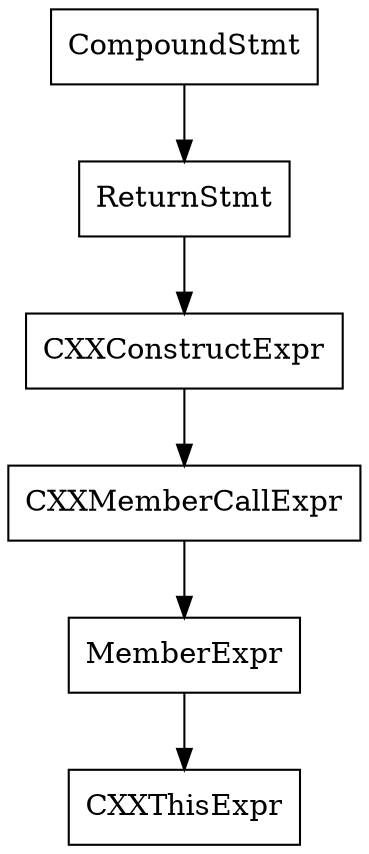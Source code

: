 digraph unnamed {

	Node0x555c0efe9d68 [shape=record,label="{CompoundStmt}"];
	Node0x555c0efe9d68 -> Node0x555c0efe9d58;
	Node0x555c0efe9d58 [shape=record,label="{ReturnStmt}"];
	Node0x555c0efe9d58 -> Node0x555c0efe9d28;
	Node0x555c0efe9d28 [shape=record,label="{CXXConstructExpr}"];
	Node0x555c0efe9d28 -> Node0x555c0efe9cd0;
	Node0x555c0efe9cd0 [shape=record,label="{CXXMemberCallExpr}"];
	Node0x555c0efe9cd0 -> Node0x555c0efe9ca0;
	Node0x555c0efe9ca0 [shape=record,label="{MemberExpr}"];
	Node0x555c0efe9ca0 -> Node0x555c0efe9c90;
	Node0x555c0efe9c90 [shape=record,label="{CXXThisExpr}"];
}
